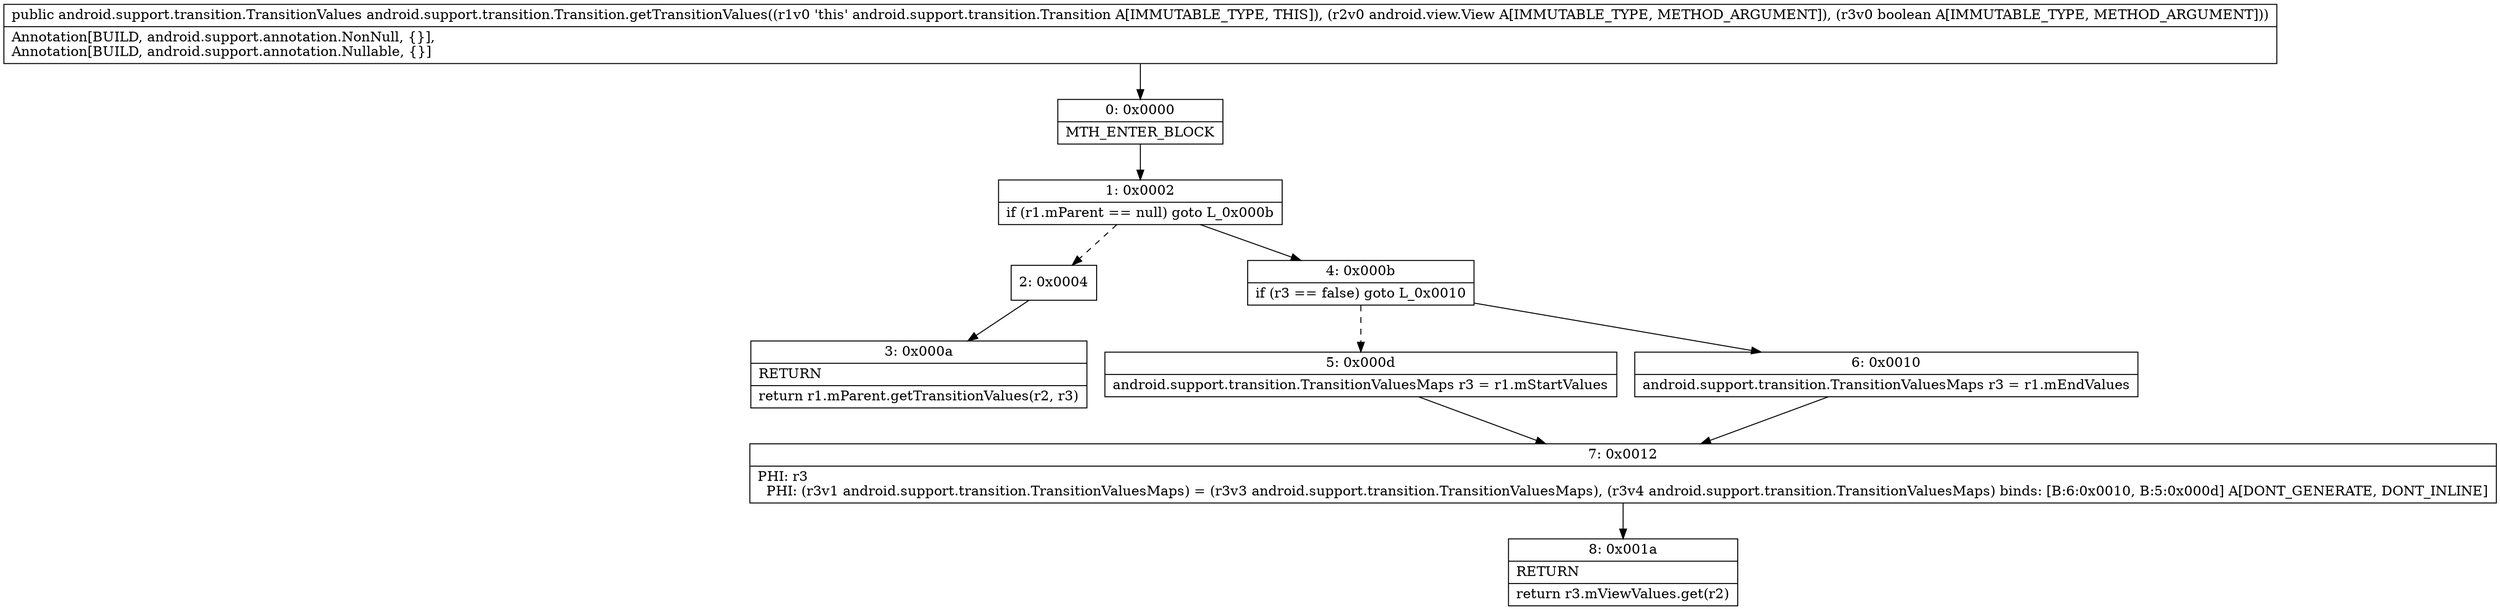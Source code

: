 digraph "CFG forandroid.support.transition.Transition.getTransitionValues(Landroid\/view\/View;Z)Landroid\/support\/transition\/TransitionValues;" {
Node_0 [shape=record,label="{0\:\ 0x0000|MTH_ENTER_BLOCK\l}"];
Node_1 [shape=record,label="{1\:\ 0x0002|if (r1.mParent == null) goto L_0x000b\l}"];
Node_2 [shape=record,label="{2\:\ 0x0004}"];
Node_3 [shape=record,label="{3\:\ 0x000a|RETURN\l|return r1.mParent.getTransitionValues(r2, r3)\l}"];
Node_4 [shape=record,label="{4\:\ 0x000b|if (r3 == false) goto L_0x0010\l}"];
Node_5 [shape=record,label="{5\:\ 0x000d|android.support.transition.TransitionValuesMaps r3 = r1.mStartValues\l}"];
Node_6 [shape=record,label="{6\:\ 0x0010|android.support.transition.TransitionValuesMaps r3 = r1.mEndValues\l}"];
Node_7 [shape=record,label="{7\:\ 0x0012|PHI: r3 \l  PHI: (r3v1 android.support.transition.TransitionValuesMaps) = (r3v3 android.support.transition.TransitionValuesMaps), (r3v4 android.support.transition.TransitionValuesMaps) binds: [B:6:0x0010, B:5:0x000d] A[DONT_GENERATE, DONT_INLINE]\l}"];
Node_8 [shape=record,label="{8\:\ 0x001a|RETURN\l|return r3.mViewValues.get(r2)\l}"];
MethodNode[shape=record,label="{public android.support.transition.TransitionValues android.support.transition.Transition.getTransitionValues((r1v0 'this' android.support.transition.Transition A[IMMUTABLE_TYPE, THIS]), (r2v0 android.view.View A[IMMUTABLE_TYPE, METHOD_ARGUMENT]), (r3v0 boolean A[IMMUTABLE_TYPE, METHOD_ARGUMENT]))  | Annotation[BUILD, android.support.annotation.NonNull, \{\}], \lAnnotation[BUILD, android.support.annotation.Nullable, \{\}]\l}"];
MethodNode -> Node_0;
Node_0 -> Node_1;
Node_1 -> Node_2[style=dashed];
Node_1 -> Node_4;
Node_2 -> Node_3;
Node_4 -> Node_5[style=dashed];
Node_4 -> Node_6;
Node_5 -> Node_7;
Node_6 -> Node_7;
Node_7 -> Node_8;
}

